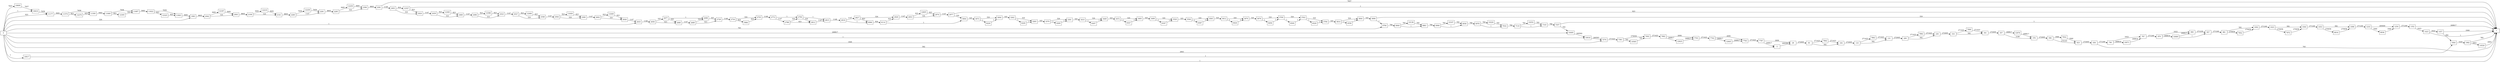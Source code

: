 digraph {
	graph [rankdir=LR]
	node [shape=rectangle]
	2 -> 26 [label=269399]
	26 -> 83 [label=272005]
	83 -> 104 [label=582]
	83 -> 7842 [label=271423]
	104 -> 110 [label=272005]
	110 -> 131 [label=582]
	110 -> 7862 [label=271423]
	131 -> 209 [label=272005]
	209 -> 230 [label=582]
	209 -> 7882 [label=271423]
	230 -> 316 [label=272005]
	316 -> 341 [label=582]
	316 -> 7906 [label=271423]
	341 -> 357 [label=272005]
	357 -> 378 [label=3188]
	357 -> 12676 [label=268817]
	378 -> 596 [label=272005]
	596 -> 623 [label=270165]
	596 -> 7932 [label=1840]
	623 -> 636 [label=272005]
	636 -> 1 [label=765]
	636 -> 746 [label=271240]
	746 -> 767 [label=2422]
	746 -> 10071 [label=268818]
	767 -> 879 [label=271240]
	879 -> 900 [label=2422]
	879 -> 10089 [label=268818]
	900 -> 927 [label=271239]
	927 -> 981 [label=271240]
	981 -> 1002 [label=582]
	981 -> 7952 [label=270658]
	1002 -> 1023 [label=271240]
	1023 -> 1044 [label=582]
	1023 -> 7972 [label=270658]
	1044 -> 1053 [label=271240]
	1053 -> 1098 [label=582]
	1053 -> 8016 [label=270658]
	1098 -> 1233 [label=271240]
	1233 -> 1254 [label=269400]
	1233 -> 8036 [label=1840]
	1254 -> 1352 [label=271240]
	1352 -> 1 [label=268817]
	1352 -> 1423 [label=2423]
	1423 -> 1 [label=1]
	1423 -> 1457 [label=2422]
	1457 -> 1 [label=1840]
	1457 -> 1844 [label=582]
	1844 -> 1982 [label=3245]
	1982 -> 1 [label=582]
	1982 -> 14520 [label=2663]
	1983 -> 2042 [label=8805]
	2042 -> 2063 [label=324]
	2042 -> 12187 [label=8481]
	2063 -> 2108 [label=8805]
	2108 -> 2141 [label=324]
	2108 -> 12219 [label=8481]
	2141 -> 2260 [label=8805]
	2260 -> 2281 [label=1147]
	2260 -> 12239 [label=7658]
	2281 -> 2285 [label=8805]
	2285 -> 2306 [label=324]
	2285 -> 12259 [label=8481]
	2306 -> 2381 [label=8805]
	2381 -> 1 [label=7657]
	2381 -> 2403 [label=1148]
	2403 -> 2424 [label=324]
	2403 -> 12327 [label=824]
	2424 -> 2439 [label=1147]
	2439 -> 2460 [label=324]
	2439 -> 12365 [label=823]
	2460 -> 2496 [label=1147]
	2496 -> 2523 [label=324]
	2496 -> 12386 [label=823]
	2523 -> 2527 [label=1147]
	2527 -> 2548 [label=324]
	2527 -> 12406 [label=823]
	2548 -> 2564 [label=1147]
	2564 -> 2585 [label=324]
	2564 -> 12426 [label=823]
	2585 -> 2602 [label=1147]
	2602 -> 2626 [label=324]
	2602 -> 12449 [label=823]
	2626 -> 2633 [label=1147]
	2633 -> 2656 [label=1148]
	2656 -> 2677 [label=325]
	2656 -> 2680 [label=823]
	2677 -> 2680 [label=324]
	2677 -> 2698 [label=1]
	2680 -> 2689 [label=1147]
	2689 -> 2698 [label=324]
	2689 -> 2728 [label=823]
	2698 -> 2728 [label=325]
	2728 -> 2734 [label=1148]
	2734 -> 2755 [label=324]
	2734 -> 5984 [label=824]
	2755 -> 2773 [label=1148]
	2773 -> 2788 [label=1147]
	2773 -> 2794 [label=1]
	2788 -> 2794 [label=324]
	2788 -> 2812 [label=823]
	2794 -> 2812 [label=324]
	2794 -> 2815 [label=1]
	2812 -> 2815 [label=1147]
	2815 -> 2818 [label=1148]
	2818 -> 2827 [label=1147]
	2818 -> 6066 [label=1]
	2827 -> 2929 [label=324]
	2827 -> 6066 [label=823]
	2929 -> 2953 [label=1147]
	2953 -> 2974 [label=324]
	2953 -> 12605 [label=823]
	2974 -> 2977 [label=1147]
	2977 -> 1 [label=823]
	2977 -> 3004 [label=324]
	3004 -> 3073 [label=325]
	3073 -> 3094 [label=324]
	3073 -> 6229 [label=1]
	3094 -> 3262 [label=325]
	3262 -> 3283 [label=324]
	3262 -> 6249 [label=1]
	3283 -> 3370 [label=325]
	3370 -> 3391 [label=324]
	3370 -> 6269 [label=1]
	3391 -> 3410 [label=325]
	3410 -> 3449 [label=324]
	3410 -> 6307 [label=1]
	3449 -> 3472 [label=325]
	3472 -> 3493 [label=324]
	3472 -> 6327 [label=1]
	3493 -> 3499 [label=325]
	3499 -> 3520 [label=324]
	3499 -> 6347 [label=1]
	3520 -> 3544 [label=325]
	3544 -> 3565 [label=324]
	3544 -> 6367 [label=1]
	3565 -> 3612 [label=325]
	3612 -> 3670 [label=324]
	3612 -> 6424 [label=1]
	3670 -> 3676 [label=325]
	3676 -> 3709 [label=324]
	3676 -> 6456 [label=1]
	3709 -> 3763 [label=324]
	3709 -> 6509 [label=1]
	3763 -> 3784 [label=324]
	3763 -> 6529 [label=1]
	3784 -> 3814 [label=325]
	3814 -> 3844 [label=324]
	3814 -> 6558 [label=1]
	3844 -> 3898 [label=325]
	3898 -> 1 [label=324]
	3898 -> 6784 [label=1]
	5984 -> 2755 [label=824]
	6066 -> 6114 [label=824]
	6114 -> 3004 [label=1]
	6114 -> 2929 [label=823]
	6229 -> 3094 [label=1]
	6249 -> 3283 [label=1]
	6269 -> 3391 [label=1]
	6307 -> 3449 [label=1]
	6327 -> 3493 [label=1]
	6347 -> 3520 [label=1]
	6367 -> 3565 [label=1]
	6424 -> 3670 [label=1]
	6456 -> 3709 [label=1]
	6509 -> 3763 [label=1]
	6529 -> 3784 [label=1]
	6558 -> 3844 [label=1]
	6784 -> 6840 [label=766]
	6840 -> 6861 [label=1]
	6840 -> 10138 [label=765]
	6861 -> 6906 [label=766]
	6906 -> 6936 [label=1]
	6906 -> 10167 [label=765]
	6936 -> 6978 [label=766]
	6978 -> 7032 [label=1]
	6978 -> 10220 [label=765]
	7032 -> 7110 [label=766]
	7110 -> 7143 [label=1]
	7110 -> 10252 [label=765]
	7143 -> 7257 [label=766]
	7257 -> 1 [label=1]
	7257 -> 10495 [label=765]
	7274 -> 7381 [label=271423]
	7381 -> 7402 [label=270658]
	7381 -> 10585 [label=765]
	7402 -> 7682 [label=271423]
	7682 -> 7703 [label=2606]
	7682 -> 12625 [label=268817]
	7703 -> 7742 [label=271423]
	7742 -> 7763 [label=2606]
	7742 -> 12645 [label=268817]
	7763 -> 7787 [label=271423]
	7787 -> 26 [label=2606]
	7787 -> 2 [label=268817]
	7842 -> 104 [label=271423]
	7862 -> 131 [label=271423]
	7882 -> 230 [label=271423]
	7906 -> 341 [label=271423]
	7932 -> 623 [label=1840]
	7952 -> 1002 [label=270658]
	7972 -> 1044 [label=270658]
	8016 -> 1098 [label=270658]
	8036 -> 1254 [label=1840]
	10017 -> 1 [label=1]
	10018 -> 7274 [label=269583]
	10071 -> 767 [label=268818]
	10089 -> 927 [label=1]
	10089 -> 900 [label=268817]
	10138 -> 6861 [label=765]
	10167 -> 6936 [label=765]
	10220 -> 7032 [label=765]
	10252 -> 7143 [label=765]
	10495 -> 10018 [label=269582]
	10585 -> 7402 [label=765]
	10609 -> 10610 [label=7657]
	10610 -> 11177 [label=7658]
	11177 -> 11574 [label=8481]
	11574 -> 11595 [label=7658]
	11574 -> 12279 [label=823]
	11595 -> 11660 [label=8481]
	11660 -> 11687 [label=7658]
	11660 -> 12305 [label=823]
	11687 -> 11822 [label=8481]
	11822 -> 11843 [label=7658]
	11822 -> 12325 [label=823]
	11843 -> 1983 [label=8481]
	12187 -> 2063 [label=8481]
	12219 -> 2141 [label=8481]
	12239 -> 2281 [label=7658]
	12259 -> 2306 [label=8481]
	12279 -> 11595 [label=823]
	12305 -> 11687 [label=823]
	12325 -> 11843 [label=823]
	12327 -> 1 [label=1]
	12327 -> 2424 [label=823]
	12365 -> 2460 [label=823]
	12386 -> 2523 [label=823]
	12406 -> 2548 [label=823]
	12426 -> 2585 [label=823]
	12449 -> 2626 [label=823]
	12605 -> 2974 [label=823]
	12625 -> 7703 [label=268817]
	12645 -> 7763 [label=268817]
	12676 -> 378 [label=268817]
	14520 -> 1 [label=2663]
	0 -> 2 [label=582]
	0 -> 1983 [label=324]
	0 -> 2633 [label=1]
	0 -> 7274 [label=1840]
	0 -> 10018 [label=1]
	0 -> 6784 [label=765]
	0 -> 11177 [label=823]
	0 -> 10610 [label=1]
	0 -> 10495 [label=268817]
	0 -> 1844 [label=2663]
	0 -> 1 [label=1]
	0 -> 10017 [label=1]
	0 -> 10609 [label=7657]
}
